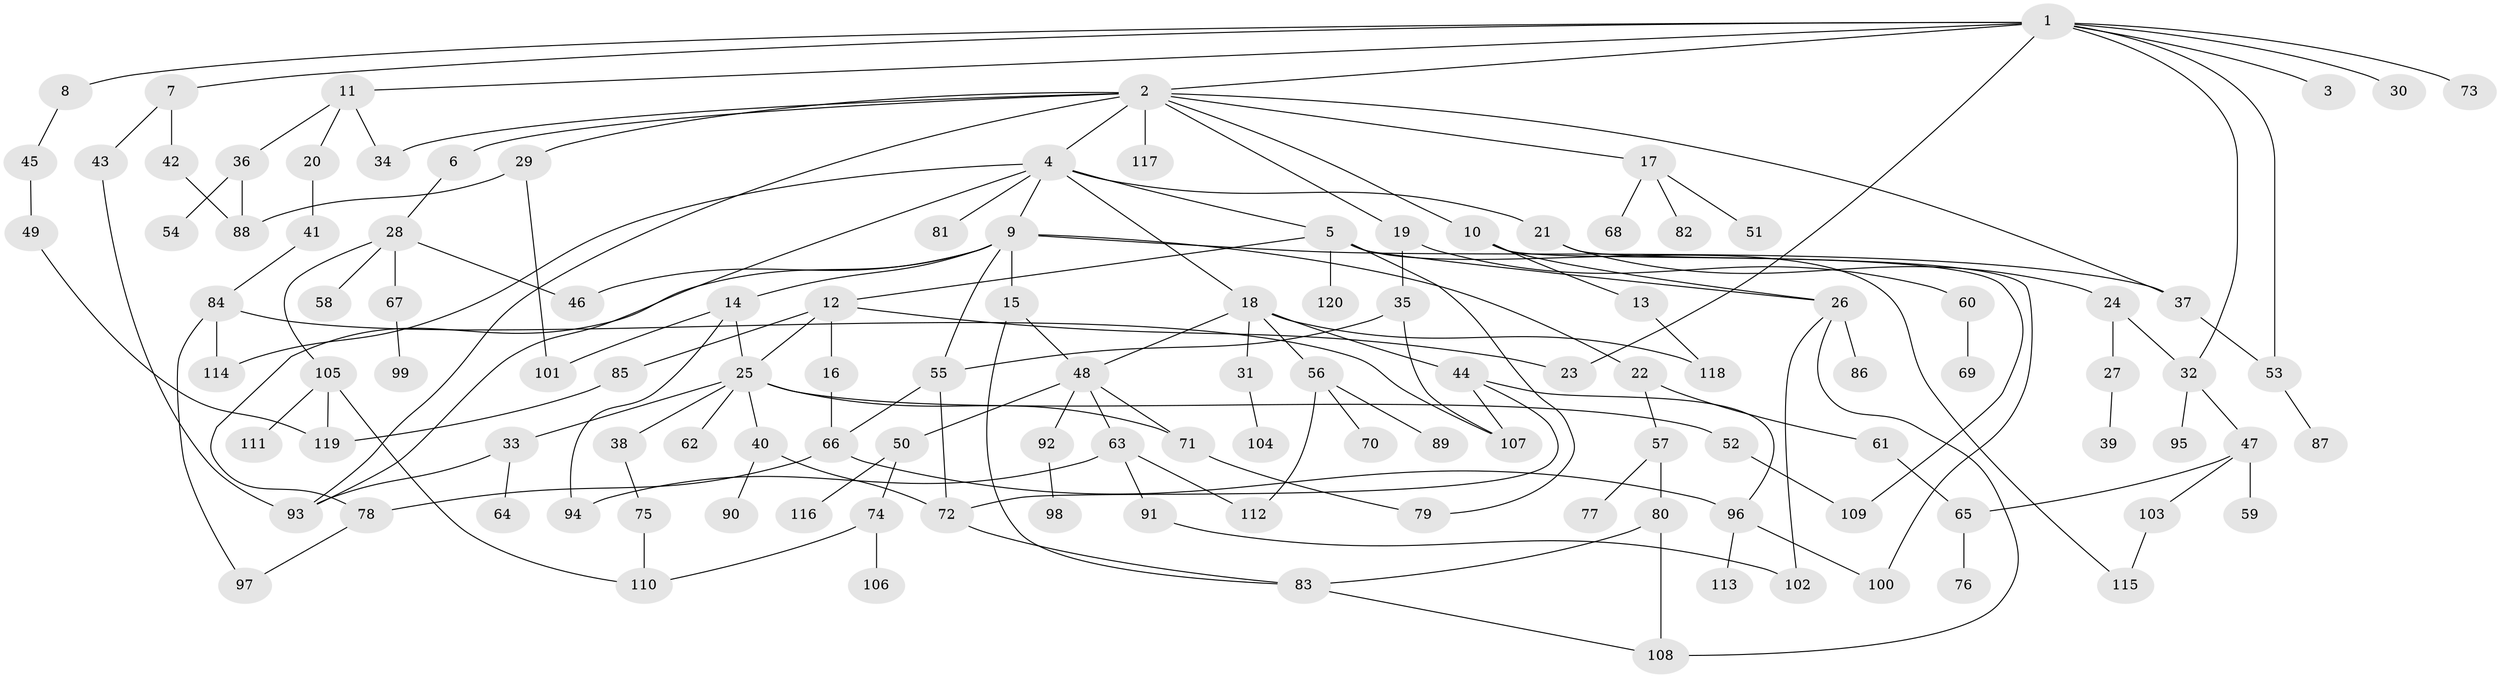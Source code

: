 // Generated by graph-tools (version 1.1) at 2025/41/03/09/25 04:41:47]
// undirected, 120 vertices, 162 edges
graph export_dot {
graph [start="1"]
  node [color=gray90,style=filled];
  1;
  2;
  3;
  4;
  5;
  6;
  7;
  8;
  9;
  10;
  11;
  12;
  13;
  14;
  15;
  16;
  17;
  18;
  19;
  20;
  21;
  22;
  23;
  24;
  25;
  26;
  27;
  28;
  29;
  30;
  31;
  32;
  33;
  34;
  35;
  36;
  37;
  38;
  39;
  40;
  41;
  42;
  43;
  44;
  45;
  46;
  47;
  48;
  49;
  50;
  51;
  52;
  53;
  54;
  55;
  56;
  57;
  58;
  59;
  60;
  61;
  62;
  63;
  64;
  65;
  66;
  67;
  68;
  69;
  70;
  71;
  72;
  73;
  74;
  75;
  76;
  77;
  78;
  79;
  80;
  81;
  82;
  83;
  84;
  85;
  86;
  87;
  88;
  89;
  90;
  91;
  92;
  93;
  94;
  95;
  96;
  97;
  98;
  99;
  100;
  101;
  102;
  103;
  104;
  105;
  106;
  107;
  108;
  109;
  110;
  111;
  112;
  113;
  114;
  115;
  116;
  117;
  118;
  119;
  120;
  1 -- 2;
  1 -- 3;
  1 -- 7;
  1 -- 8;
  1 -- 11;
  1 -- 30;
  1 -- 73;
  1 -- 32;
  1 -- 53;
  1 -- 23;
  2 -- 4;
  2 -- 6;
  2 -- 10;
  2 -- 17;
  2 -- 19;
  2 -- 29;
  2 -- 34;
  2 -- 117;
  2 -- 93;
  2 -- 37;
  4 -- 5;
  4 -- 9;
  4 -- 18;
  4 -- 21;
  4 -- 81;
  4 -- 93;
  4 -- 114;
  5 -- 12;
  5 -- 79;
  5 -- 120;
  5 -- 26;
  5 -- 115;
  6 -- 28;
  7 -- 42;
  7 -- 43;
  8 -- 45;
  9 -- 14;
  9 -- 15;
  9 -- 22;
  9 -- 37;
  9 -- 78;
  9 -- 55;
  9 -- 46;
  10 -- 13;
  10 -- 26;
  10 -- 109;
  11 -- 20;
  11 -- 36;
  11 -- 34;
  12 -- 16;
  12 -- 23;
  12 -- 85;
  12 -- 25;
  13 -- 118;
  14 -- 25;
  14 -- 101;
  14 -- 94;
  15 -- 48;
  15 -- 83;
  16 -- 66;
  17 -- 51;
  17 -- 68;
  17 -- 82;
  18 -- 31;
  18 -- 44;
  18 -- 56;
  18 -- 118;
  18 -- 48;
  19 -- 35;
  19 -- 60;
  20 -- 41;
  21 -- 24;
  21 -- 100;
  22 -- 57;
  22 -- 61;
  24 -- 27;
  24 -- 32;
  25 -- 33;
  25 -- 38;
  25 -- 40;
  25 -- 52;
  25 -- 62;
  25 -- 71;
  26 -- 86;
  26 -- 108;
  26 -- 102;
  27 -- 39;
  28 -- 46;
  28 -- 58;
  28 -- 67;
  28 -- 105;
  29 -- 101;
  29 -- 88;
  31 -- 104;
  32 -- 47;
  32 -- 95;
  33 -- 64;
  33 -- 93;
  35 -- 55;
  35 -- 107;
  36 -- 54;
  36 -- 88;
  37 -- 53;
  38 -- 75;
  40 -- 90;
  40 -- 72;
  41 -- 84;
  42 -- 88;
  43 -- 93;
  44 -- 72;
  44 -- 107;
  44 -- 96;
  45 -- 49;
  47 -- 59;
  47 -- 103;
  47 -- 65;
  48 -- 50;
  48 -- 63;
  48 -- 71;
  48 -- 92;
  49 -- 119;
  50 -- 74;
  50 -- 116;
  52 -- 109;
  53 -- 87;
  55 -- 66;
  55 -- 72;
  56 -- 70;
  56 -- 89;
  56 -- 112;
  57 -- 77;
  57 -- 80;
  60 -- 69;
  61 -- 65;
  63 -- 91;
  63 -- 94;
  63 -- 112;
  65 -- 76;
  66 -- 78;
  66 -- 96;
  67 -- 99;
  71 -- 79;
  72 -- 83;
  74 -- 106;
  74 -- 110;
  75 -- 110;
  78 -- 97;
  80 -- 83;
  80 -- 108;
  83 -- 108;
  84 -- 97;
  84 -- 114;
  84 -- 107;
  85 -- 119;
  91 -- 102;
  92 -- 98;
  96 -- 113;
  96 -- 100;
  103 -- 115;
  105 -- 111;
  105 -- 110;
  105 -- 119;
}
